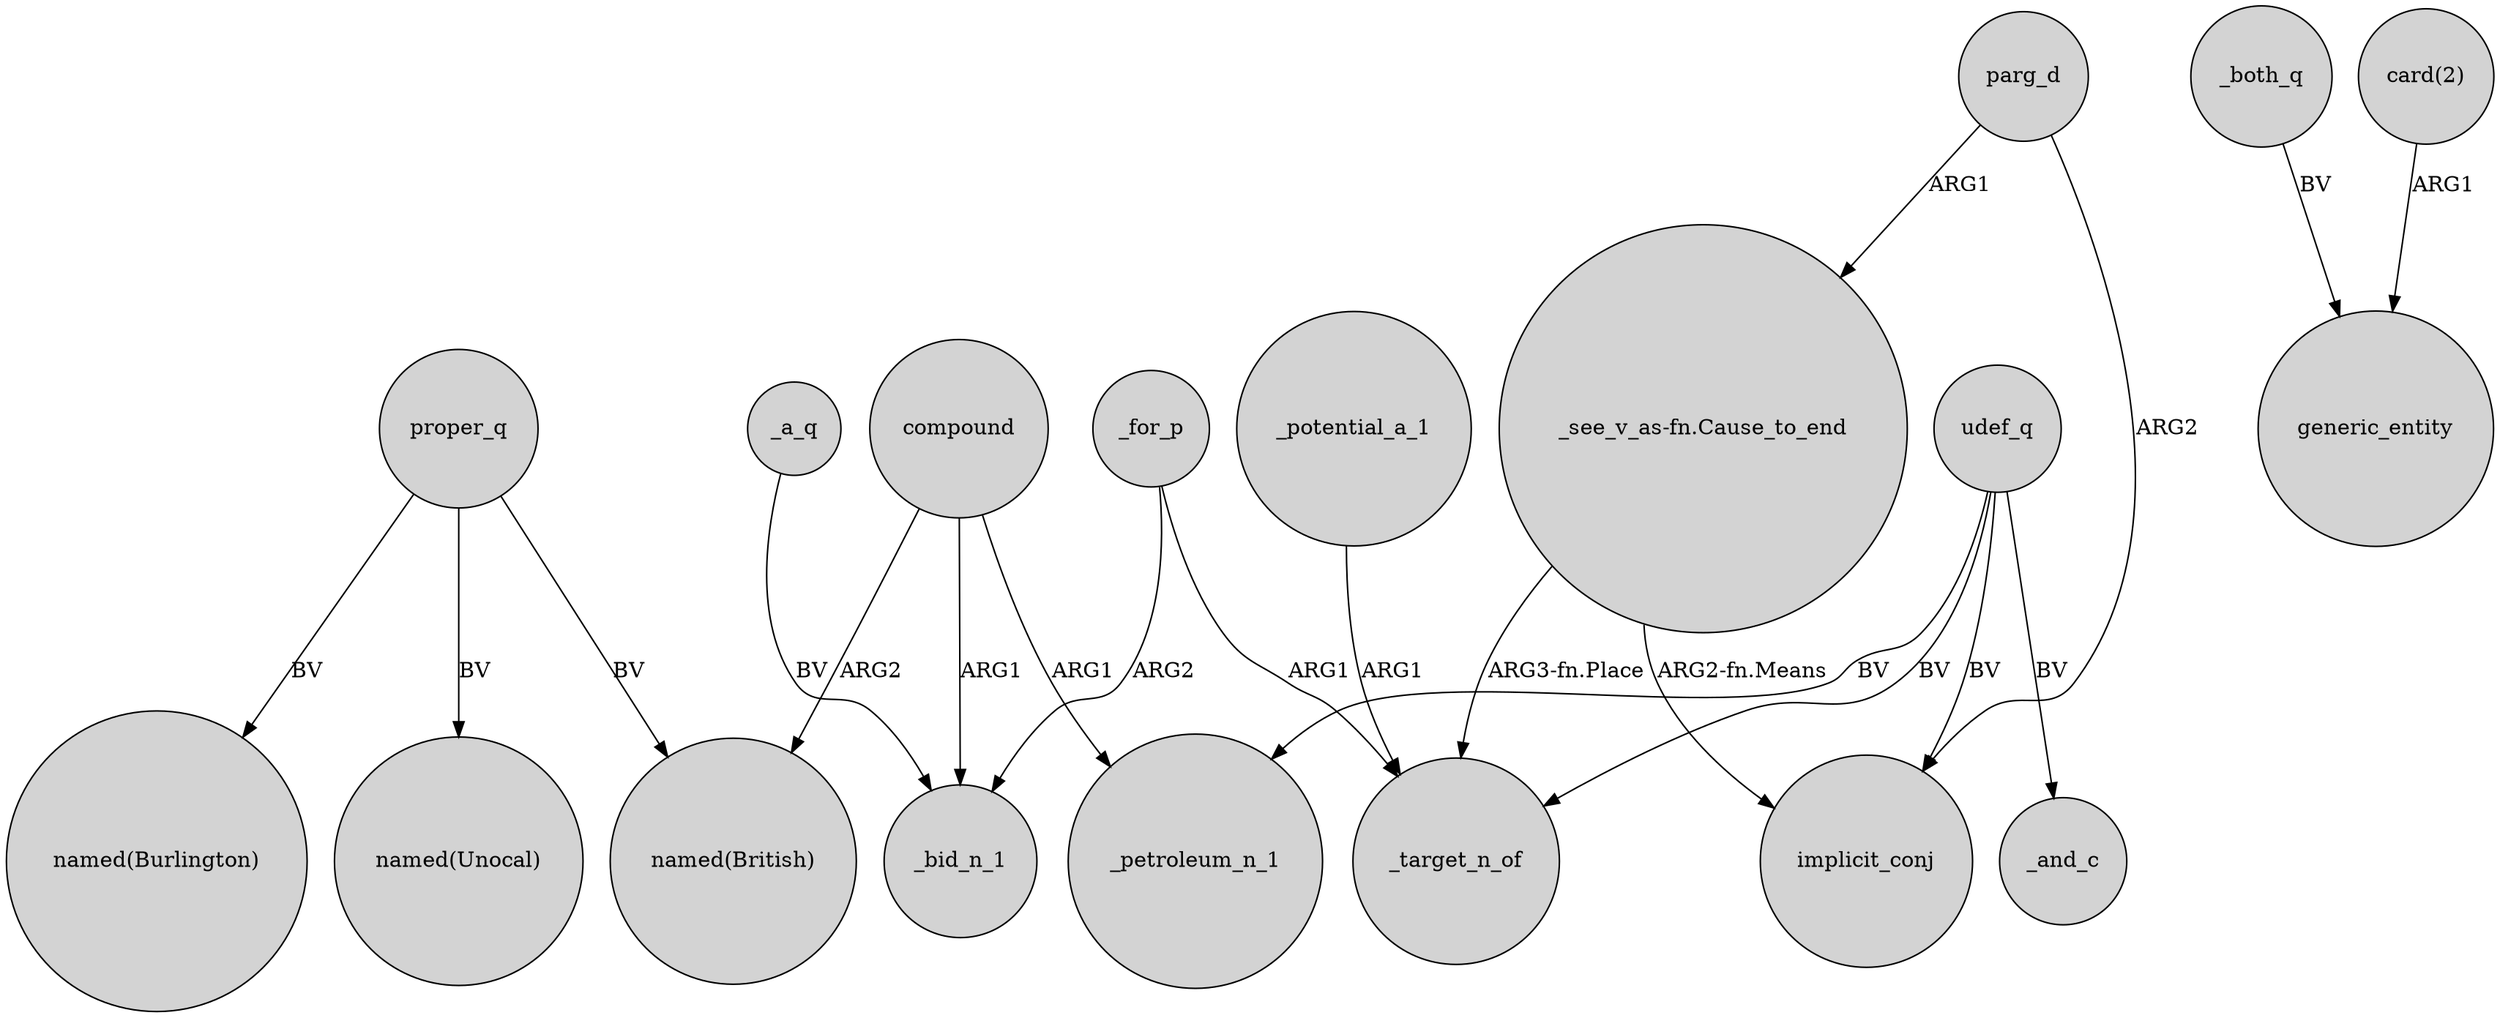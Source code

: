digraph {
	node [shape=circle style=filled]
	proper_q -> "named(British)" [label=BV]
	_a_q -> _bid_n_1 [label=BV]
	parg_d -> "_see_v_as-fn.Cause_to_end" [label=ARG1]
	"_see_v_as-fn.Cause_to_end" -> _target_n_of [label="ARG3-fn.Place"]
	proper_q -> "named(Unocal)" [label=BV]
	udef_q -> _and_c [label=BV]
	_both_q -> generic_entity [label=BV]
	parg_d -> implicit_conj [label=ARG2]
	udef_q -> _target_n_of [label=BV]
	compound -> _petroleum_n_1 [label=ARG1]
	_for_p -> _bid_n_1 [label=ARG2]
	_for_p -> _target_n_of [label=ARG1]
	_potential_a_1 -> _target_n_of [label=ARG1]
	"card(2)" -> generic_entity [label=ARG1]
	compound -> "named(British)" [label=ARG2]
	udef_q -> _petroleum_n_1 [label=BV]
	udef_q -> implicit_conj [label=BV]
	"_see_v_as-fn.Cause_to_end" -> implicit_conj [label="ARG2-fn.Means"]
	proper_q -> "named(Burlington)" [label=BV]
	compound -> _bid_n_1 [label=ARG1]
}
